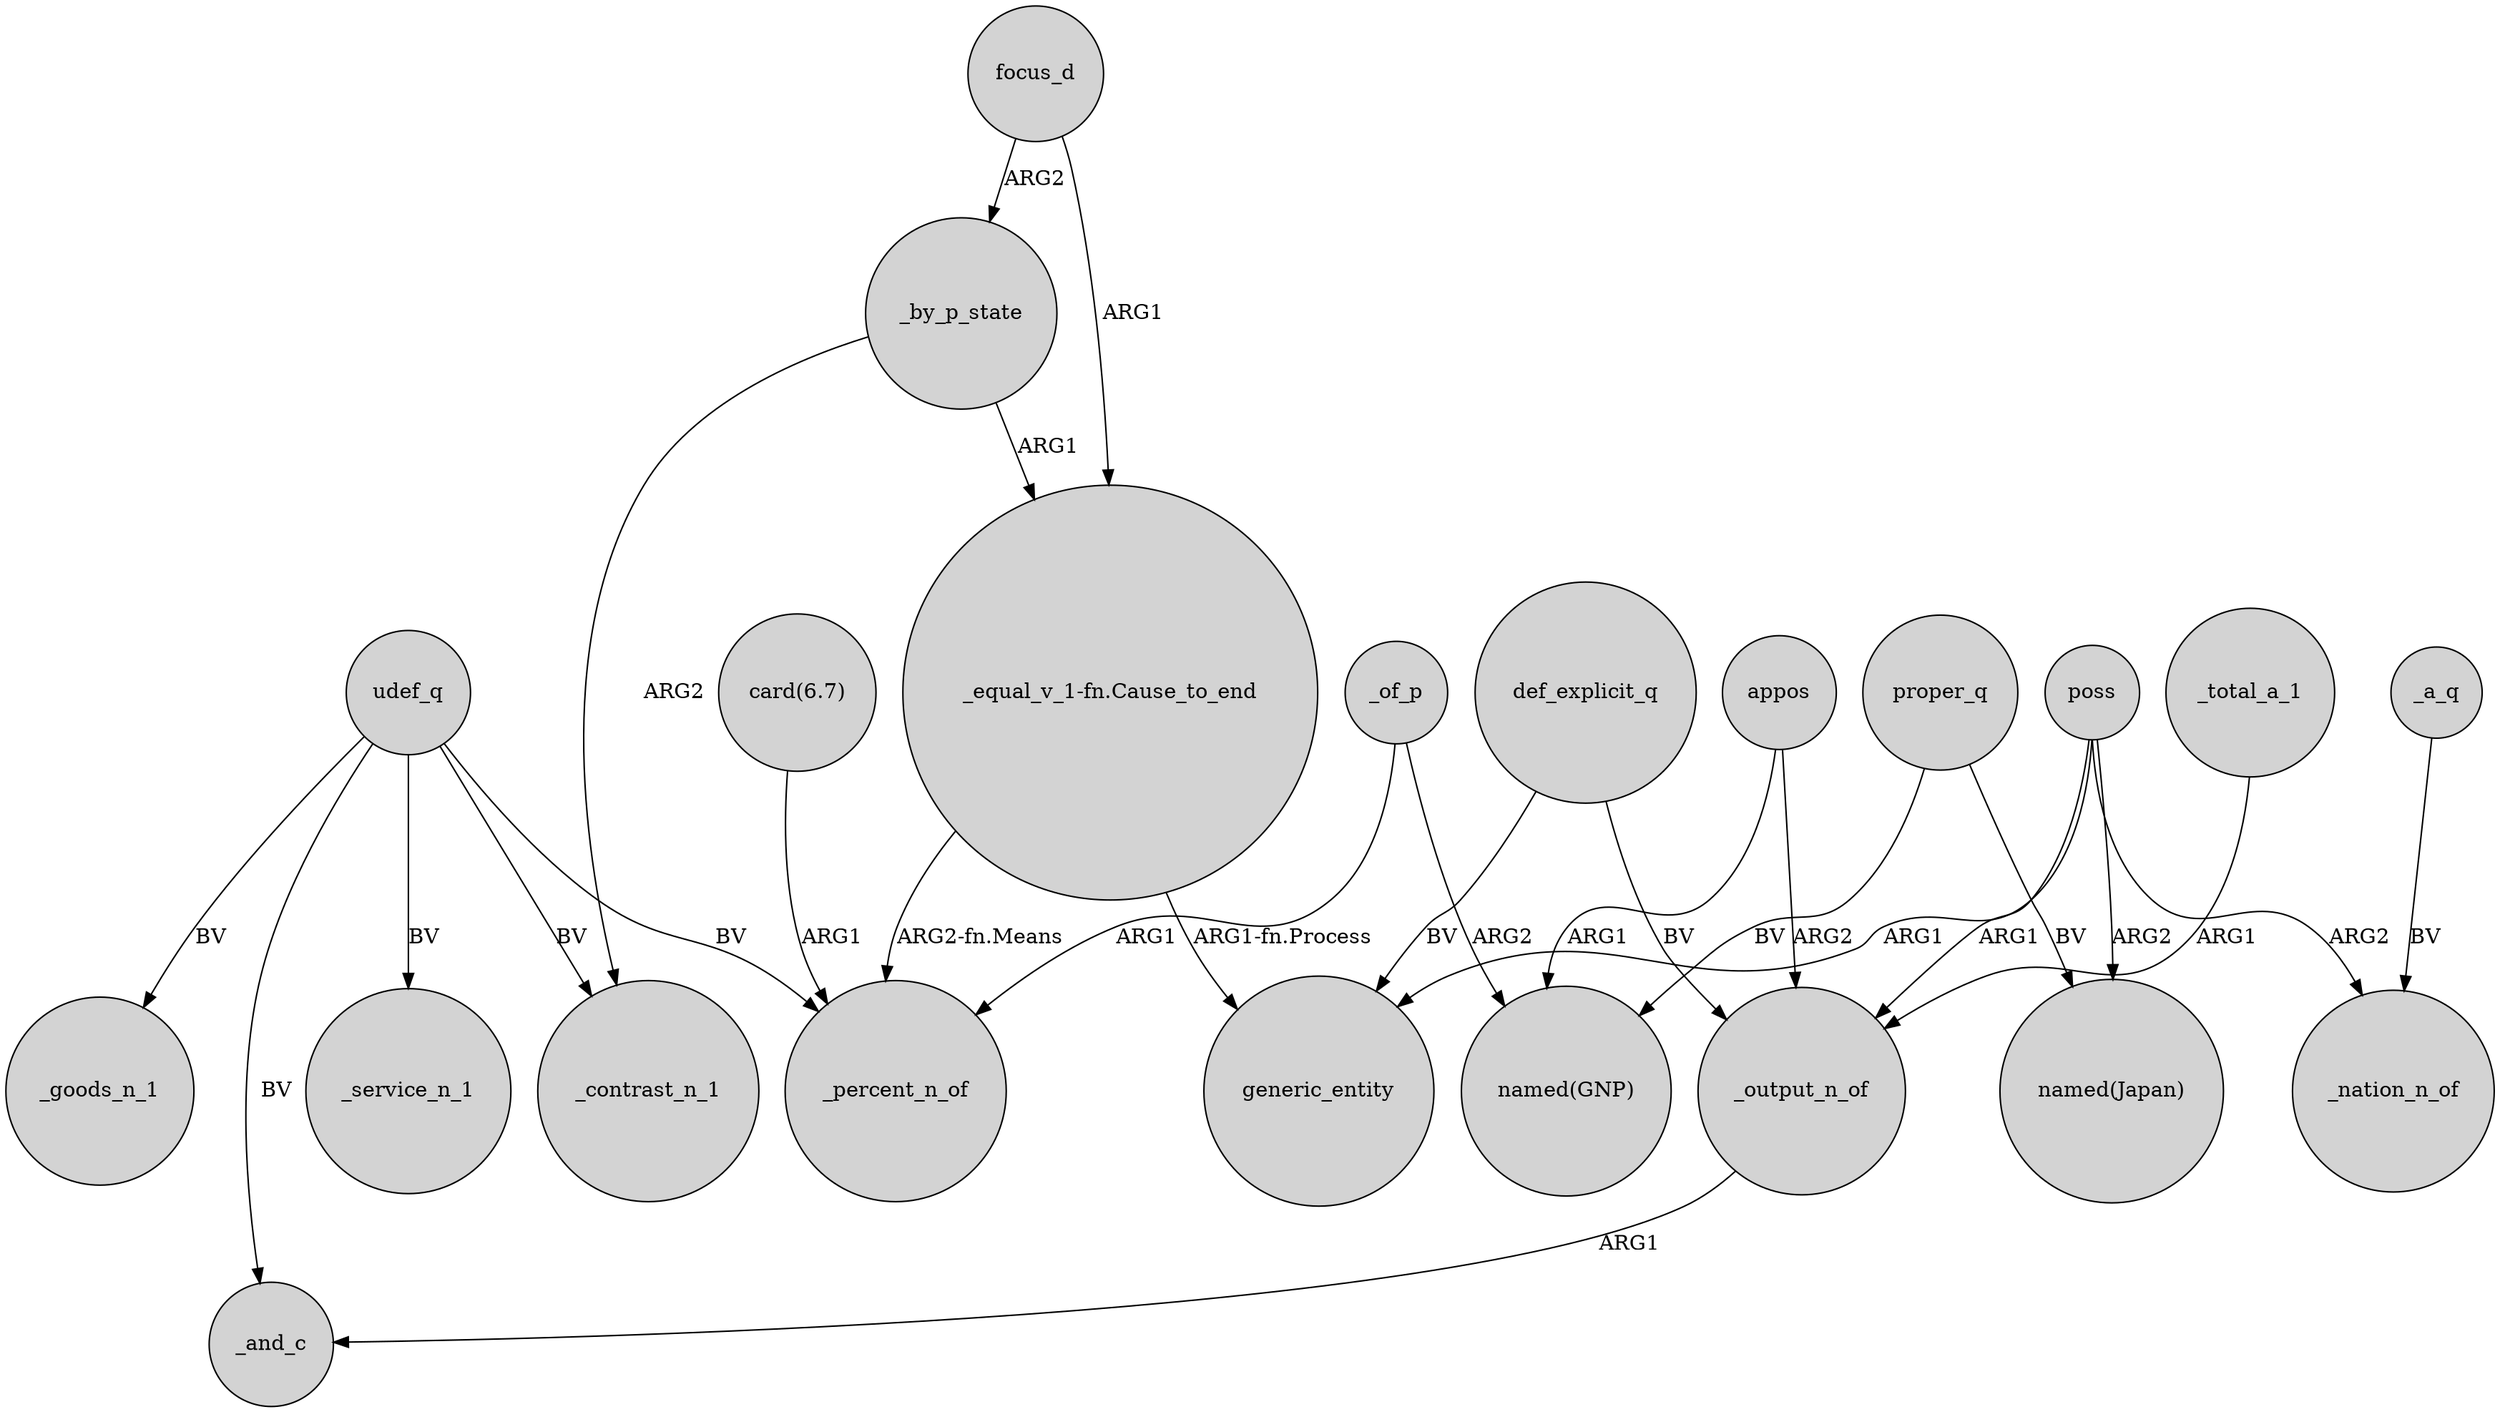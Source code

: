 digraph {
	node [shape=circle style=filled]
	udef_q -> _service_n_1 [label=BV]
	def_explicit_q -> generic_entity [label=BV]
	"_equal_v_1-fn.Cause_to_end" -> _percent_n_of [label="ARG2-fn.Means"]
	udef_q -> _contrast_n_1 [label=BV]
	_of_p -> "named(GNP)" [label=ARG2]
	poss -> "named(Japan)" [label=ARG2]
	_total_a_1 -> _output_n_of [label=ARG1]
	_by_p_state -> _contrast_n_1 [label=ARG2]
	"card(6.7)" -> _percent_n_of [label=ARG1]
	_output_n_of -> _and_c [label=ARG1]
	udef_q -> _and_c [label=BV]
	_of_p -> _percent_n_of [label=ARG1]
	poss -> generic_entity [label=ARG1]
	proper_q -> "named(GNP)" [label=BV]
	appos -> _output_n_of [label=ARG2]
	poss -> _output_n_of [label=ARG1]
	udef_q -> _percent_n_of [label=BV]
	proper_q -> "named(Japan)" [label=BV]
	poss -> _nation_n_of [label=ARG2]
	focus_d -> "_equal_v_1-fn.Cause_to_end" [label=ARG1]
	"_equal_v_1-fn.Cause_to_end" -> generic_entity [label="ARG1-fn.Process"]
	def_explicit_q -> _output_n_of [label=BV]
	udef_q -> _goods_n_1 [label=BV]
	focus_d -> _by_p_state [label=ARG2]
	_by_p_state -> "_equal_v_1-fn.Cause_to_end" [label=ARG1]
	appos -> "named(GNP)" [label=ARG1]
	_a_q -> _nation_n_of [label=BV]
}
